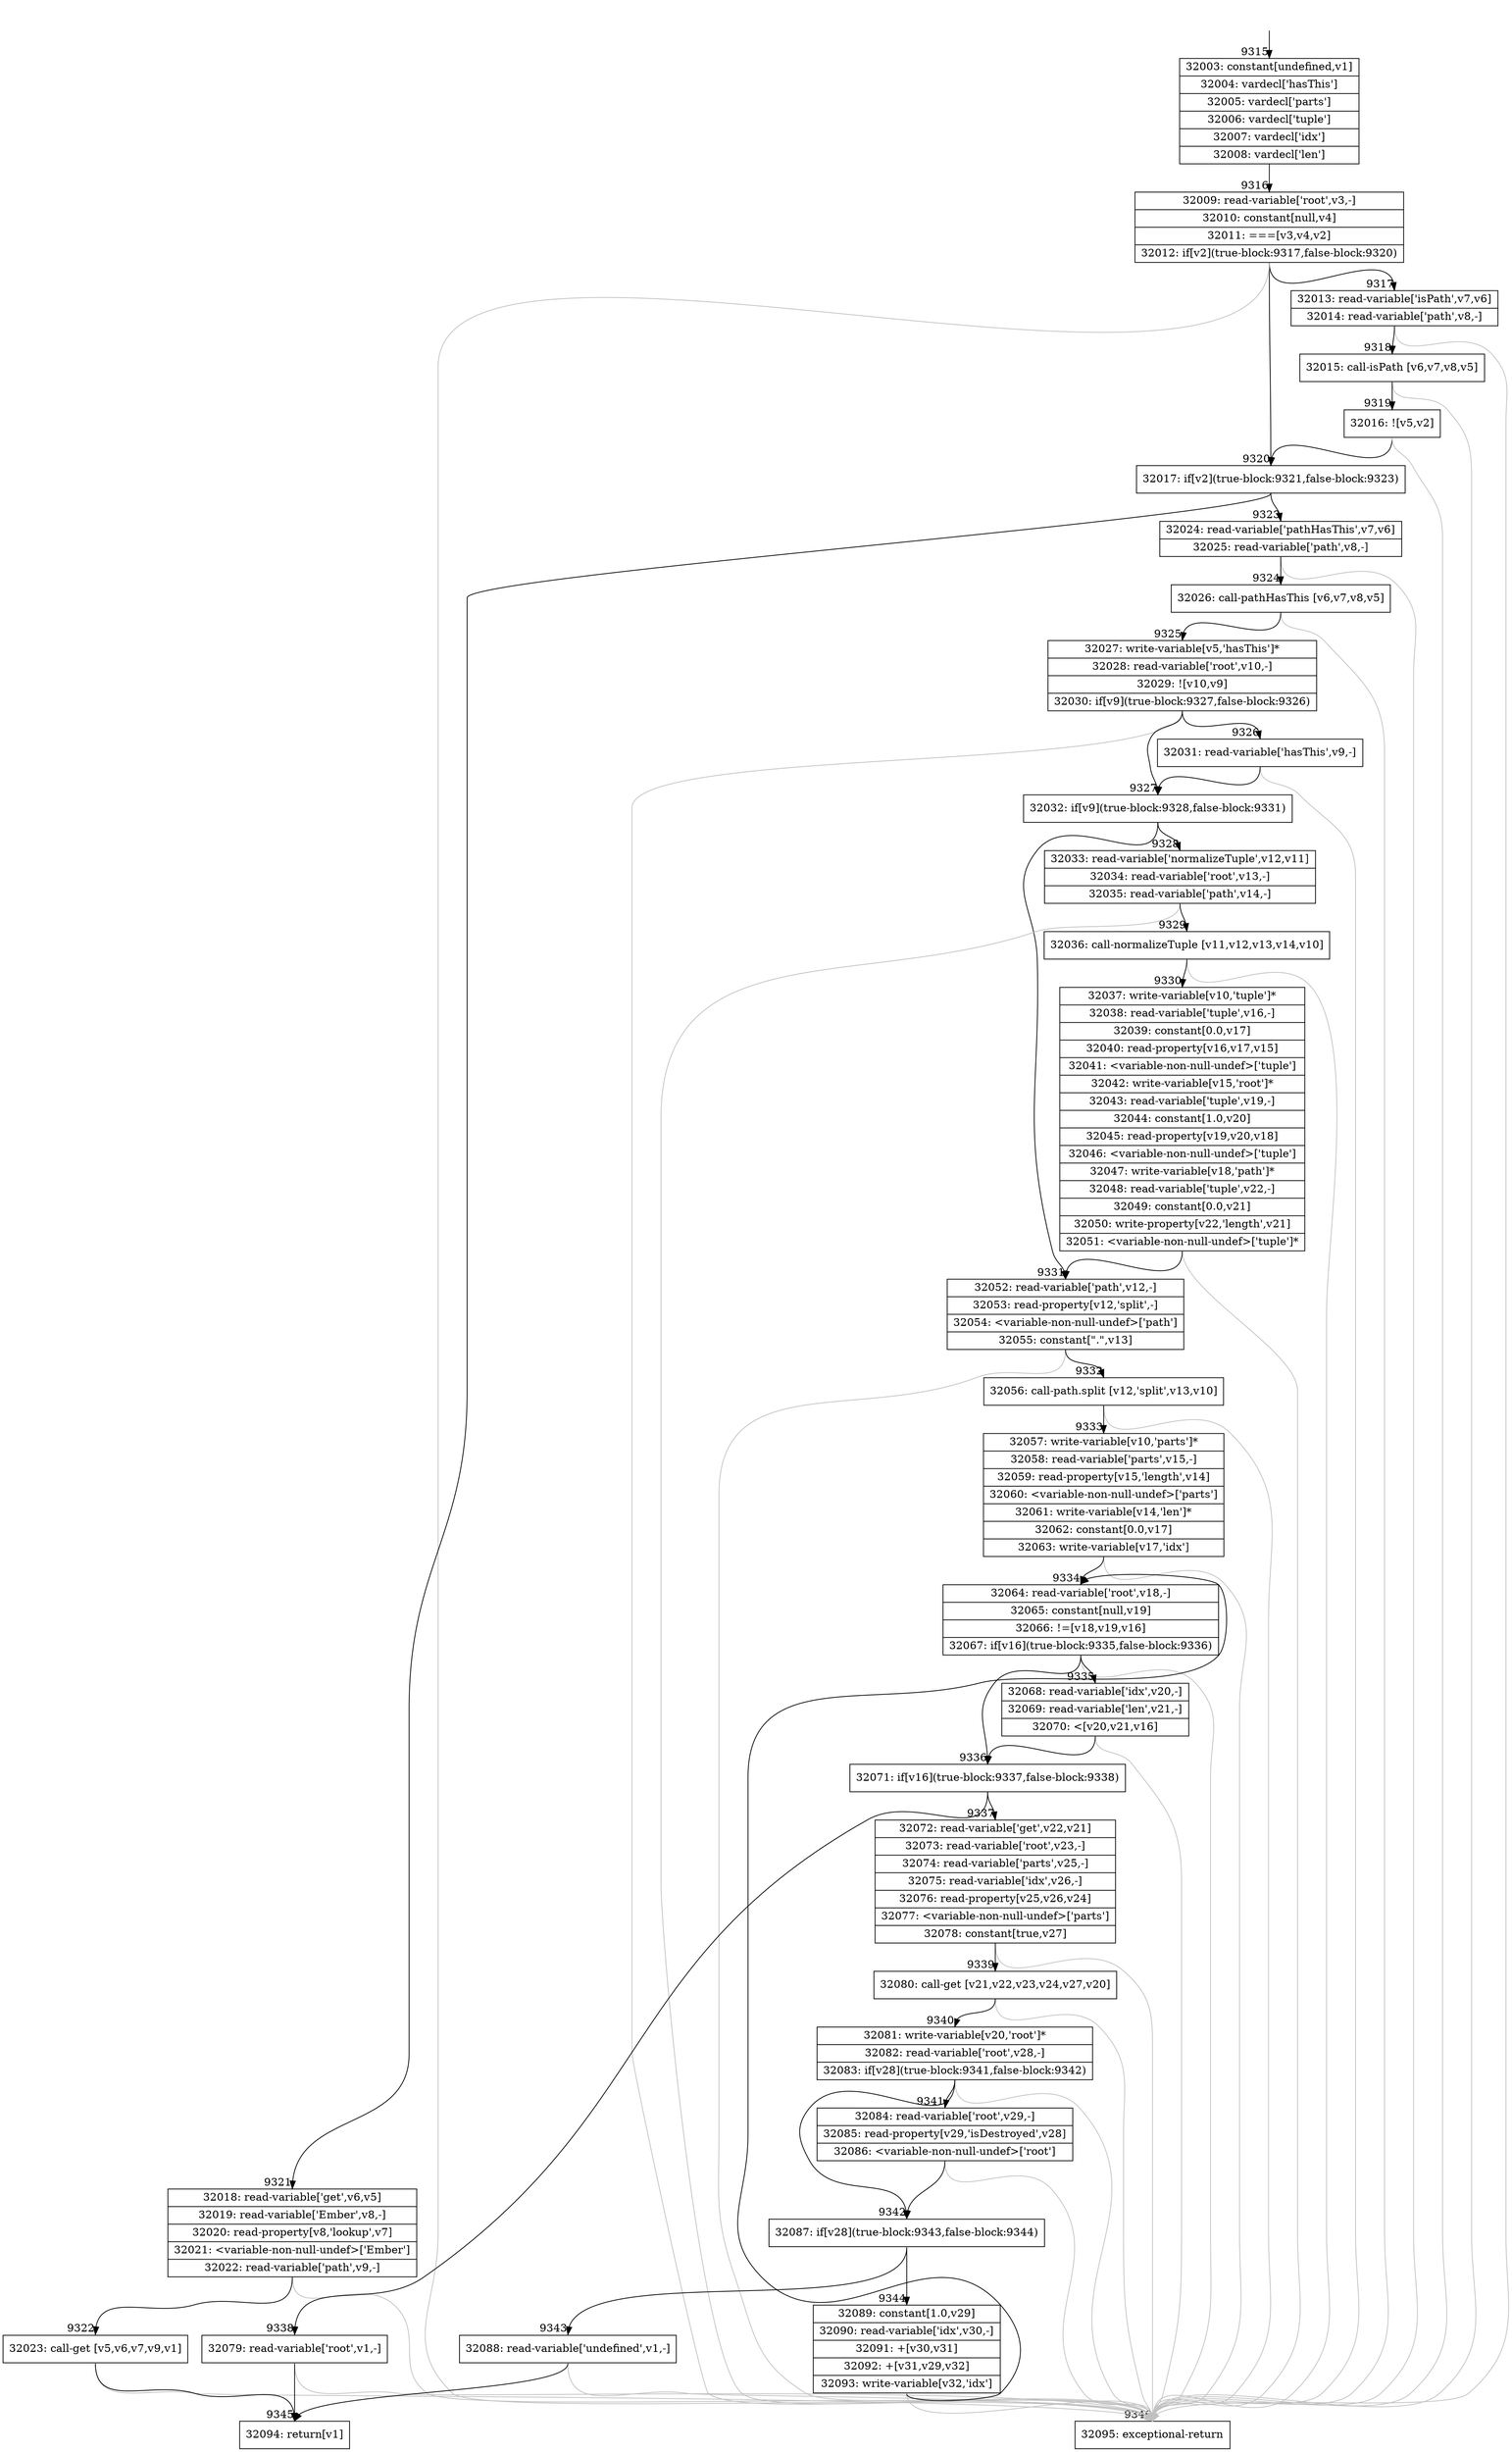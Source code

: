 digraph {
rankdir="TD"
BB_entry784[shape=none,label=""];
BB_entry784 -> BB9315 [tailport=s, headport=n, headlabel="    9315"]
BB9315 [shape=record label="{32003: constant[undefined,v1]|32004: vardecl['hasThis']|32005: vardecl['parts']|32006: vardecl['tuple']|32007: vardecl['idx']|32008: vardecl['len']}" ] 
BB9315 -> BB9316 [tailport=s, headport=n, headlabel="      9316"]
BB9316 [shape=record label="{32009: read-variable['root',v3,-]|32010: constant[null,v4]|32011: ===[v3,v4,v2]|32012: if[v2](true-block:9317,false-block:9320)}" ] 
BB9316 -> BB9320 [tailport=s, headport=n, headlabel="      9320"]
BB9316 -> BB9317 [tailport=s, headport=n, headlabel="      9317"]
BB9316 -> BB9346 [tailport=s, headport=n, color=gray, headlabel="      9346"]
BB9317 [shape=record label="{32013: read-variable['isPath',v7,v6]|32014: read-variable['path',v8,-]}" ] 
BB9317 -> BB9318 [tailport=s, headport=n, headlabel="      9318"]
BB9317 -> BB9346 [tailport=s, headport=n, color=gray]
BB9318 [shape=record label="{32015: call-isPath [v6,v7,v8,v5]}" ] 
BB9318 -> BB9319 [tailport=s, headport=n, headlabel="      9319"]
BB9318 -> BB9346 [tailport=s, headport=n, color=gray]
BB9319 [shape=record label="{32016: ![v5,v2]}" ] 
BB9319 -> BB9320 [tailport=s, headport=n]
BB9319 -> BB9346 [tailport=s, headport=n, color=gray]
BB9320 [shape=record label="{32017: if[v2](true-block:9321,false-block:9323)}" ] 
BB9320 -> BB9321 [tailport=s, headport=n, headlabel="      9321"]
BB9320 -> BB9323 [tailport=s, headport=n, headlabel="      9323"]
BB9321 [shape=record label="{32018: read-variable['get',v6,v5]|32019: read-variable['Ember',v8,-]|32020: read-property[v8,'lookup',v7]|32021: \<variable-non-null-undef\>['Ember']|32022: read-variable['path',v9,-]}" ] 
BB9321 -> BB9322 [tailport=s, headport=n, headlabel="      9322"]
BB9321 -> BB9346 [tailport=s, headport=n, color=gray]
BB9322 [shape=record label="{32023: call-get [v5,v6,v7,v9,v1]}" ] 
BB9322 -> BB9345 [tailport=s, headport=n, headlabel="      9345"]
BB9322 -> BB9346 [tailport=s, headport=n, color=gray]
BB9323 [shape=record label="{32024: read-variable['pathHasThis',v7,v6]|32025: read-variable['path',v8,-]}" ] 
BB9323 -> BB9324 [tailport=s, headport=n, headlabel="      9324"]
BB9323 -> BB9346 [tailport=s, headport=n, color=gray]
BB9324 [shape=record label="{32026: call-pathHasThis [v6,v7,v8,v5]}" ] 
BB9324 -> BB9325 [tailport=s, headport=n, headlabel="      9325"]
BB9324 -> BB9346 [tailport=s, headport=n, color=gray]
BB9325 [shape=record label="{32027: write-variable[v5,'hasThis']*|32028: read-variable['root',v10,-]|32029: ![v10,v9]|32030: if[v9](true-block:9327,false-block:9326)}" ] 
BB9325 -> BB9327 [tailport=s, headport=n, headlabel="      9327"]
BB9325 -> BB9326 [tailport=s, headport=n, headlabel="      9326"]
BB9325 -> BB9346 [tailport=s, headport=n, color=gray]
BB9326 [shape=record label="{32031: read-variable['hasThis',v9,-]}" ] 
BB9326 -> BB9327 [tailport=s, headport=n]
BB9326 -> BB9346 [tailport=s, headport=n, color=gray]
BB9327 [shape=record label="{32032: if[v9](true-block:9328,false-block:9331)}" ] 
BB9327 -> BB9328 [tailport=s, headport=n, headlabel="      9328"]
BB9327 -> BB9331 [tailport=s, headport=n, headlabel="      9331"]
BB9328 [shape=record label="{32033: read-variable['normalizeTuple',v12,v11]|32034: read-variable['root',v13,-]|32035: read-variable['path',v14,-]}" ] 
BB9328 -> BB9329 [tailport=s, headport=n, headlabel="      9329"]
BB9328 -> BB9346 [tailport=s, headport=n, color=gray]
BB9329 [shape=record label="{32036: call-normalizeTuple [v11,v12,v13,v14,v10]}" ] 
BB9329 -> BB9330 [tailport=s, headport=n, headlabel="      9330"]
BB9329 -> BB9346 [tailport=s, headport=n, color=gray]
BB9330 [shape=record label="{32037: write-variable[v10,'tuple']*|32038: read-variable['tuple',v16,-]|32039: constant[0.0,v17]|32040: read-property[v16,v17,v15]|32041: \<variable-non-null-undef\>['tuple']|32042: write-variable[v15,'root']*|32043: read-variable['tuple',v19,-]|32044: constant[1.0,v20]|32045: read-property[v19,v20,v18]|32046: \<variable-non-null-undef\>['tuple']|32047: write-variable[v18,'path']*|32048: read-variable['tuple',v22,-]|32049: constant[0.0,v21]|32050: write-property[v22,'length',v21]|32051: \<variable-non-null-undef\>['tuple']*}" ] 
BB9330 -> BB9331 [tailport=s, headport=n]
BB9330 -> BB9346 [tailport=s, headport=n, color=gray]
BB9331 [shape=record label="{32052: read-variable['path',v12,-]|32053: read-property[v12,'split',-]|32054: \<variable-non-null-undef\>['path']|32055: constant[\".\",v13]}" ] 
BB9331 -> BB9332 [tailport=s, headport=n, headlabel="      9332"]
BB9331 -> BB9346 [tailport=s, headport=n, color=gray]
BB9332 [shape=record label="{32056: call-path.split [v12,'split',v13,v10]}" ] 
BB9332 -> BB9333 [tailport=s, headport=n, headlabel="      9333"]
BB9332 -> BB9346 [tailport=s, headport=n, color=gray]
BB9333 [shape=record label="{32057: write-variable[v10,'parts']*|32058: read-variable['parts',v15,-]|32059: read-property[v15,'length',v14]|32060: \<variable-non-null-undef\>['parts']|32061: write-variable[v14,'len']*|32062: constant[0.0,v17]|32063: write-variable[v17,'idx']}" ] 
BB9333 -> BB9334 [tailport=s, headport=n, headlabel="      9334"]
BB9333 -> BB9346 [tailport=s, headport=n, color=gray]
BB9334 [shape=record label="{32064: read-variable['root',v18,-]|32065: constant[null,v19]|32066: !=[v18,v19,v16]|32067: if[v16](true-block:9335,false-block:9336)}" ] 
BB9334 -> BB9336 [tailport=s, headport=n, headlabel="      9336"]
BB9334 -> BB9335 [tailport=s, headport=n, headlabel="      9335"]
BB9334 -> BB9346 [tailport=s, headport=n, color=gray]
BB9335 [shape=record label="{32068: read-variable['idx',v20,-]|32069: read-variable['len',v21,-]|32070: \<[v20,v21,v16]}" ] 
BB9335 -> BB9336 [tailport=s, headport=n]
BB9335 -> BB9346 [tailport=s, headport=n, color=gray]
BB9336 [shape=record label="{32071: if[v16](true-block:9337,false-block:9338)}" ] 
BB9336 -> BB9337 [tailport=s, headport=n, headlabel="      9337"]
BB9336 -> BB9338 [tailport=s, headport=n, headlabel="      9338"]
BB9337 [shape=record label="{32072: read-variable['get',v22,v21]|32073: read-variable['root',v23,-]|32074: read-variable['parts',v25,-]|32075: read-variable['idx',v26,-]|32076: read-property[v25,v26,v24]|32077: \<variable-non-null-undef\>['parts']|32078: constant[true,v27]}" ] 
BB9337 -> BB9339 [tailport=s, headport=n, headlabel="      9339"]
BB9337 -> BB9346 [tailport=s, headport=n, color=gray]
BB9338 [shape=record label="{32079: read-variable['root',v1,-]}" ] 
BB9338 -> BB9345 [tailport=s, headport=n]
BB9338 -> BB9346 [tailport=s, headport=n, color=gray]
BB9339 [shape=record label="{32080: call-get [v21,v22,v23,v24,v27,v20]}" ] 
BB9339 -> BB9340 [tailport=s, headport=n, headlabel="      9340"]
BB9339 -> BB9346 [tailport=s, headport=n, color=gray]
BB9340 [shape=record label="{32081: write-variable[v20,'root']*|32082: read-variable['root',v28,-]|32083: if[v28](true-block:9341,false-block:9342)}" ] 
BB9340 -> BB9342 [tailport=s, headport=n, headlabel="      9342"]
BB9340 -> BB9341 [tailport=s, headport=n, headlabel="      9341"]
BB9340 -> BB9346 [tailport=s, headport=n, color=gray]
BB9341 [shape=record label="{32084: read-variable['root',v29,-]|32085: read-property[v29,'isDestroyed',v28]|32086: \<variable-non-null-undef\>['root']}" ] 
BB9341 -> BB9342 [tailport=s, headport=n]
BB9341 -> BB9346 [tailport=s, headport=n, color=gray]
BB9342 [shape=record label="{32087: if[v28](true-block:9343,false-block:9344)}" ] 
BB9342 -> BB9343 [tailport=s, headport=n, headlabel="      9343"]
BB9342 -> BB9344 [tailport=s, headport=n, headlabel="      9344"]
BB9343 [shape=record label="{32088: read-variable['undefined',v1,-]}" ] 
BB9343 -> BB9345 [tailport=s, headport=n]
BB9343 -> BB9346 [tailport=s, headport=n, color=gray]
BB9344 [shape=record label="{32089: constant[1.0,v29]|32090: read-variable['idx',v30,-]|32091: +[v30,v31]|32092: +[v31,v29,v32]|32093: write-variable[v32,'idx']}" ] 
BB9344 -> BB9334 [tailport=s, headport=n]
BB9344 -> BB9346 [tailport=s, headport=n, color=gray]
BB9345 [shape=record label="{32094: return[v1]}" ] 
BB9346 [shape=record label="{32095: exceptional-return}" ] 
//#$~ 16505
}
